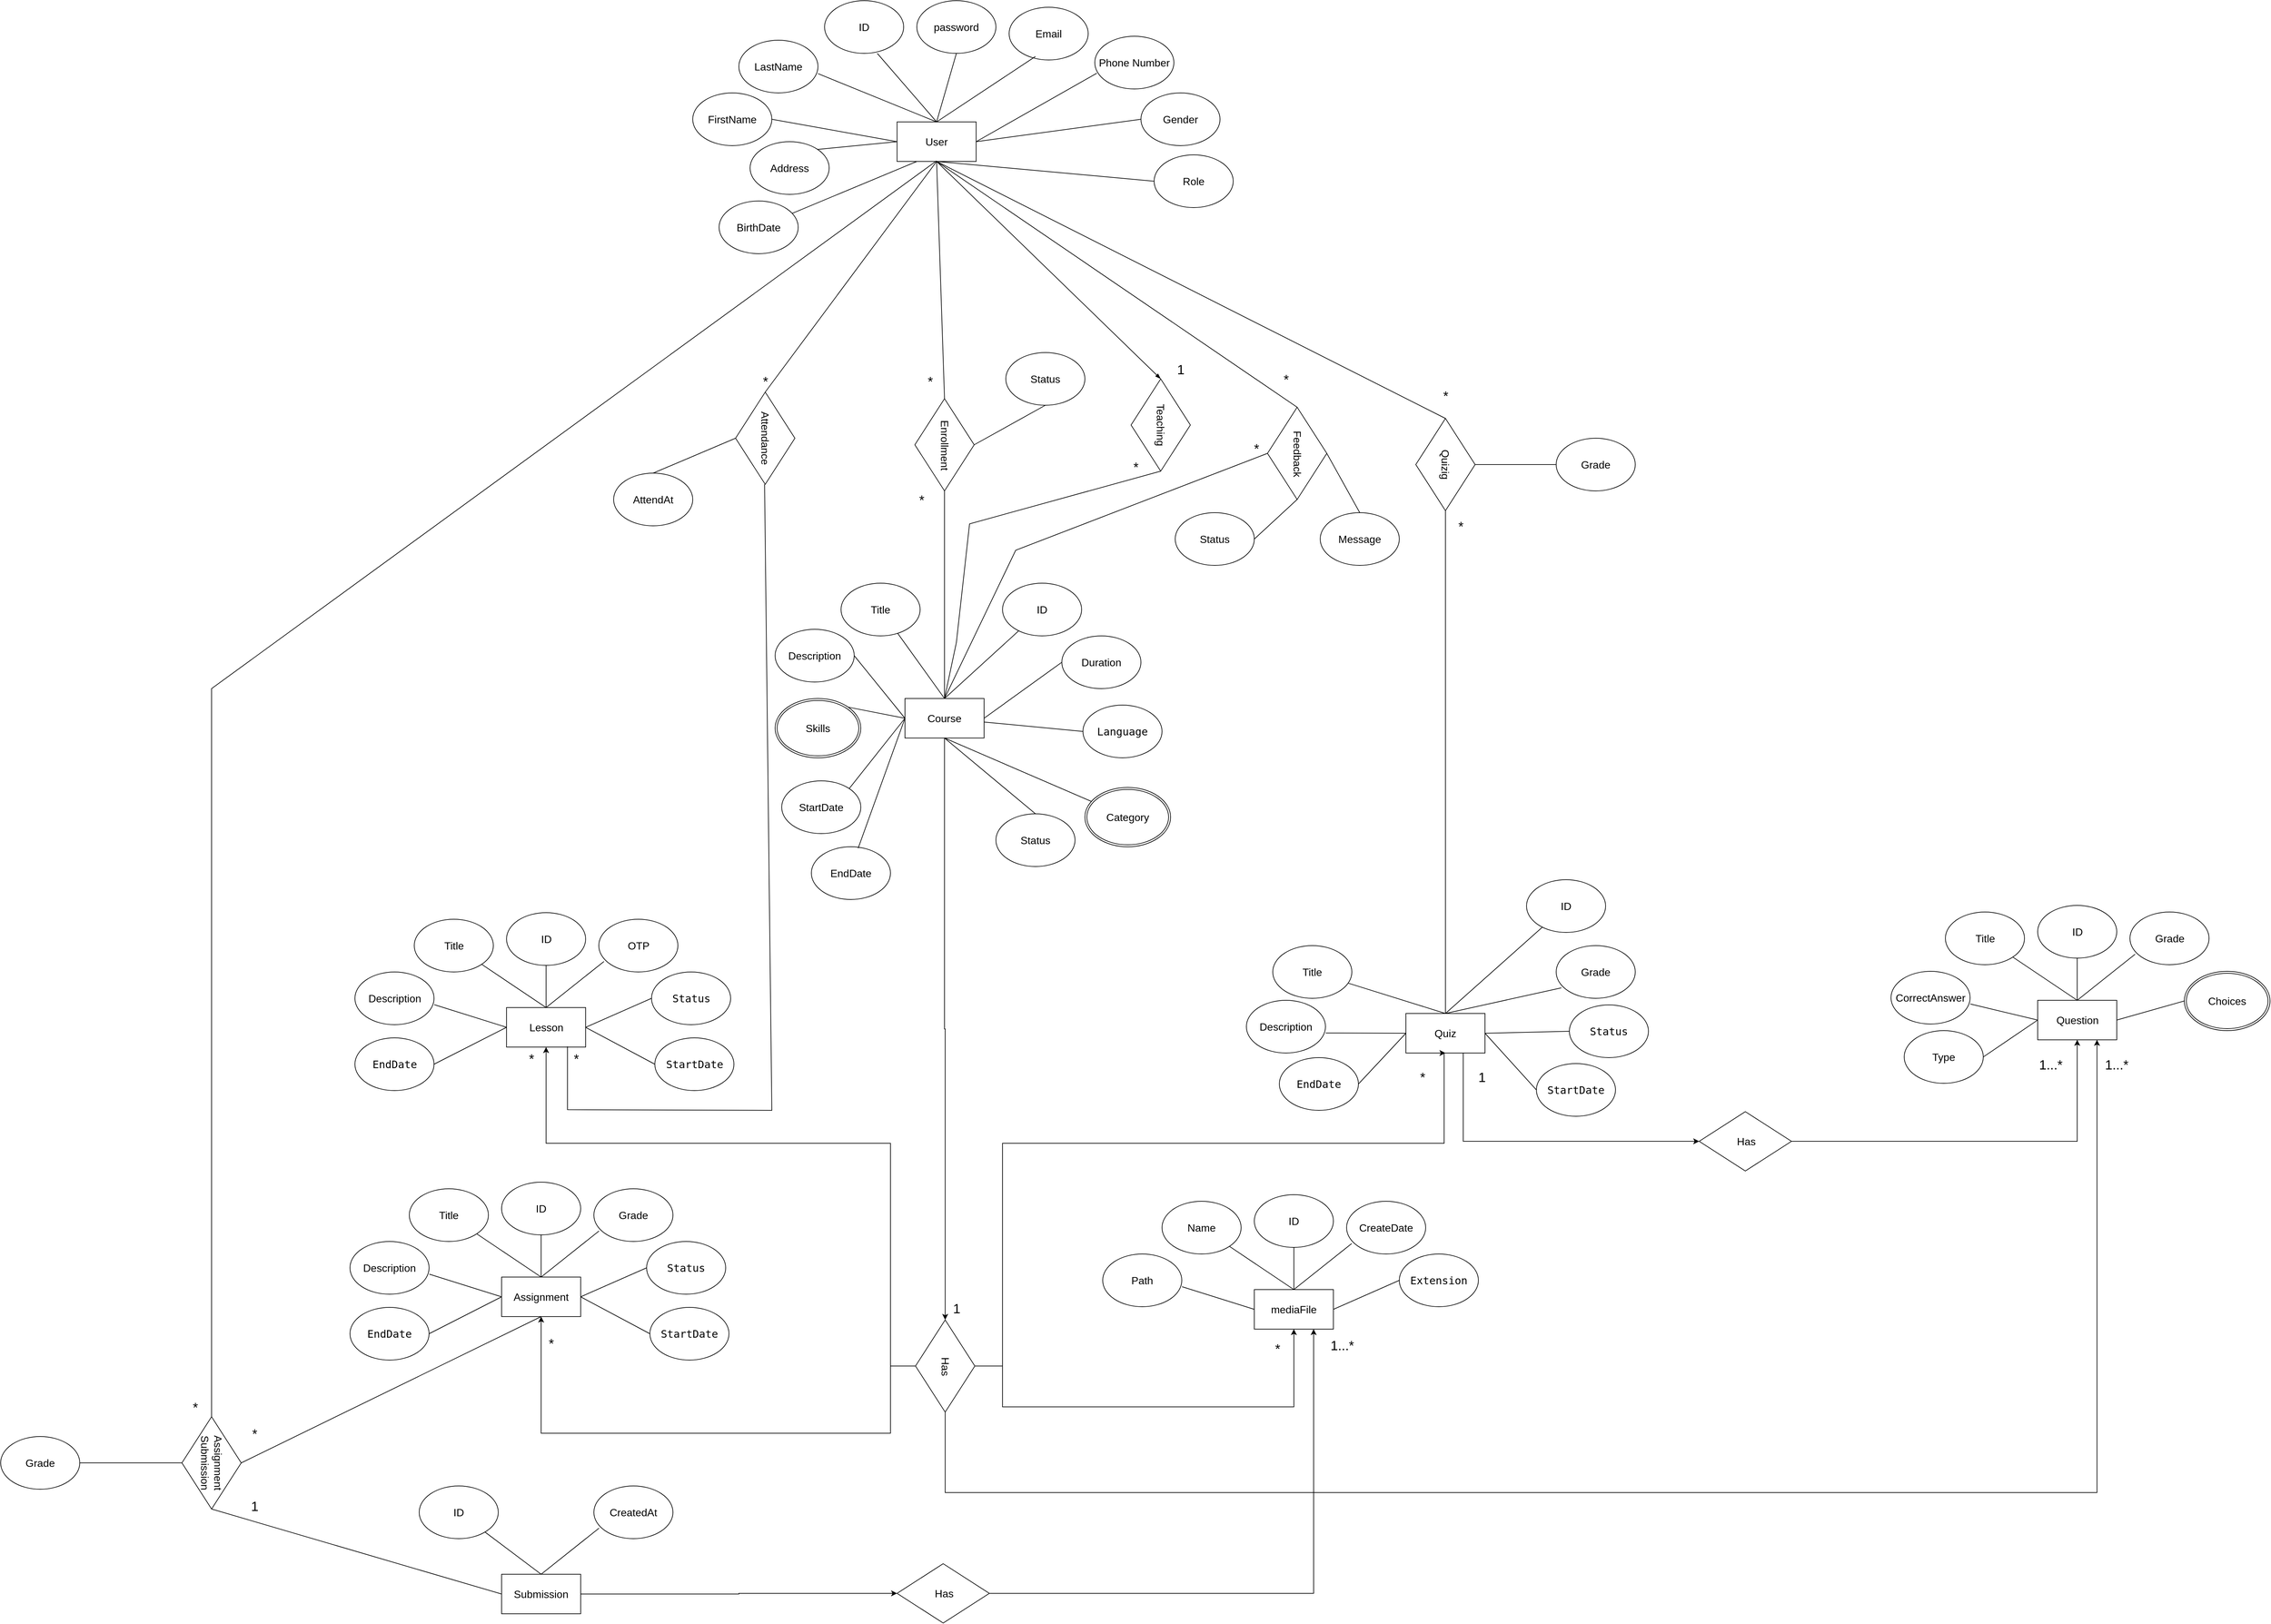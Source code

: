 <mxfile version="27.0.9">
  <diagram id="R2lEEEUBdFMjLlhIrx00" name="Page-1">
    <mxGraphModel dx="3186" dy="1002" grid="1" gridSize="10" guides="1" tooltips="1" connect="1" arrows="1" fold="1" page="1" pageScale="1" pageWidth="850" pageHeight="1100" math="0" shadow="0" extFonts="Permanent Marker^https://fonts.googleapis.com/css?family=Permanent+Marker">
      <root>
        <mxCell id="0" />
        <mxCell id="1" parent="0" />
        <mxCell id="UDIB14FkJ_S7tFAtck5r-1" value="User" style="rounded=0;whiteSpace=wrap;html=1;fontSize=16;" parent="1" vertex="1">
          <mxGeometry x="320" y="290" width="120" height="60" as="geometry" />
        </mxCell>
        <mxCell id="UDIB14FkJ_S7tFAtck5r-2" value="LastName" style="ellipse;whiteSpace=wrap;html=1;fontSize=16;" parent="1" vertex="1">
          <mxGeometry x="80" y="166" width="120" height="80" as="geometry" />
        </mxCell>
        <mxCell id="UDIB14FkJ_S7tFAtck5r-3" value="ID" style="ellipse;whiteSpace=wrap;html=1;fontSize=16;" parent="1" vertex="1">
          <mxGeometry x="210" y="106" width="120" height="80" as="geometry" />
        </mxCell>
        <mxCell id="UDIB14FkJ_S7tFAtck5r-4" value="password" style="ellipse;whiteSpace=wrap;html=1;fontSize=16;" parent="1" vertex="1">
          <mxGeometry x="350" y="106" width="120" height="80" as="geometry" />
        </mxCell>
        <mxCell id="UDIB14FkJ_S7tFAtck5r-5" value="Email" style="ellipse;whiteSpace=wrap;html=1;fontSize=16;" parent="1" vertex="1">
          <mxGeometry x="490" y="116" width="120" height="80" as="geometry" />
        </mxCell>
        <mxCell id="UDIB14FkJ_S7tFAtck5r-6" value="Phone Number" style="ellipse;whiteSpace=wrap;html=1;fontSize=16;" parent="1" vertex="1">
          <mxGeometry x="620" y="160" width="120" height="80" as="geometry" />
        </mxCell>
        <mxCell id="UDIB14FkJ_S7tFAtck5r-7" value="FirstName" style="ellipse;whiteSpace=wrap;html=1;fontSize=16;" parent="1" vertex="1">
          <mxGeometry x="10" y="246" width="120" height="80" as="geometry" />
        </mxCell>
        <mxCell id="UDIB14FkJ_S7tFAtck5r-9" value="Role" style="ellipse;whiteSpace=wrap;html=1;fontSize=16;" parent="1" vertex="1">
          <mxGeometry x="710" y="340" width="120" height="80" as="geometry" />
        </mxCell>
        <mxCell id="UDIB14FkJ_S7tFAtck5r-10" value="Address" style="ellipse;whiteSpace=wrap;html=1;fontSize=16;" parent="1" vertex="1">
          <mxGeometry x="97" y="320" width="120" height="80" as="geometry" />
        </mxCell>
        <mxCell id="UDIB14FkJ_S7tFAtck5r-11" value="Gender" style="ellipse;whiteSpace=wrap;html=1;fontSize=16;" parent="1" vertex="1">
          <mxGeometry x="690" y="246" width="120" height="80" as="geometry" />
        </mxCell>
        <mxCell id="UDIB14FkJ_S7tFAtck5r-12" value="" style="endArrow=none;html=1;rounded=0;entryX=0.5;entryY=1;entryDx=0;entryDy=0;fontSize=16;" parent="1" target="UDIB14FkJ_S7tFAtck5r-4" edge="1">
          <mxGeometry width="50" height="50" relative="1" as="geometry">
            <mxPoint x="380" y="290" as="sourcePoint" />
            <mxPoint x="440" y="240" as="targetPoint" />
          </mxGeometry>
        </mxCell>
        <mxCell id="UDIB14FkJ_S7tFAtck5r-13" value="" style="endArrow=none;html=1;rounded=0;entryX=0.5;entryY=1;entryDx=0;entryDy=0;exitX=0.5;exitY=0;exitDx=0;exitDy=0;fontSize=16;" parent="1" source="UDIB14FkJ_S7tFAtck5r-1" edge="1">
          <mxGeometry width="50" height="50" relative="1" as="geometry">
            <mxPoint x="270" y="290" as="sourcePoint" />
            <mxPoint x="290" y="186" as="targetPoint" />
          </mxGeometry>
        </mxCell>
        <mxCell id="UDIB14FkJ_S7tFAtck5r-14" value="" style="endArrow=none;html=1;rounded=0;entryX=1;entryY=0.634;entryDx=0;entryDy=0;exitX=0.5;exitY=0;exitDx=0;exitDy=0;entryPerimeter=0;fontSize=16;" parent="1" source="UDIB14FkJ_S7tFAtck5r-1" target="UDIB14FkJ_S7tFAtck5r-2" edge="1">
          <mxGeometry width="50" height="50" relative="1" as="geometry">
            <mxPoint x="280" y="320" as="sourcePoint" />
            <mxPoint x="190" y="216" as="targetPoint" />
          </mxGeometry>
        </mxCell>
        <mxCell id="UDIB14FkJ_S7tFAtck5r-15" value="" style="endArrow=none;html=1;rounded=0;entryX=1;entryY=0.5;entryDx=0;entryDy=0;exitX=0;exitY=0.5;exitDx=0;exitDy=0;fontSize=16;" parent="1" source="UDIB14FkJ_S7tFAtck5r-1" target="UDIB14FkJ_S7tFAtck5r-7" edge="1">
          <mxGeometry width="50" height="50" relative="1" as="geometry">
            <mxPoint x="400" y="383.28" as="sourcePoint" />
            <mxPoint x="220" y="310.28" as="targetPoint" />
          </mxGeometry>
        </mxCell>
        <mxCell id="UDIB14FkJ_S7tFAtck5r-16" value="" style="endArrow=none;html=1;rounded=0;entryX=1;entryY=0;entryDx=0;entryDy=0;exitX=0;exitY=0.5;exitDx=0;exitDy=0;fontSize=16;" parent="1" source="UDIB14FkJ_S7tFAtck5r-1" target="UDIB14FkJ_S7tFAtck5r-10" edge="1">
          <mxGeometry width="50" height="50" relative="1" as="geometry">
            <mxPoint x="410" y="380" as="sourcePoint" />
            <mxPoint x="290" y="380" as="targetPoint" />
          </mxGeometry>
        </mxCell>
        <mxCell id="UDIB14FkJ_S7tFAtck5r-21" value="" style="endArrow=none;html=1;rounded=0;entryX=0.5;entryY=1;entryDx=0;entryDy=0;exitX=0;exitY=0.5;exitDx=0;exitDy=0;fontSize=16;" parent="1" source="UDIB14FkJ_S7tFAtck5r-9" target="UDIB14FkJ_S7tFAtck5r-1" edge="1">
          <mxGeometry width="50" height="50" relative="1" as="geometry">
            <mxPoint x="480" y="400" as="sourcePoint" />
            <mxPoint x="485" y="340" as="targetPoint" />
          </mxGeometry>
        </mxCell>
        <mxCell id="UDIB14FkJ_S7tFAtck5r-22" value="" style="endArrow=none;html=1;rounded=0;entryX=0.333;entryY=0.934;entryDx=0;entryDy=0;entryPerimeter=0;exitX=0.5;exitY=0;exitDx=0;exitDy=0;fontSize=16;" parent="1" source="UDIB14FkJ_S7tFAtck5r-1" target="UDIB14FkJ_S7tFAtck5r-5" edge="1">
          <mxGeometry width="50" height="50" relative="1" as="geometry">
            <mxPoint x="450" y="280" as="sourcePoint" />
            <mxPoint x="500" y="230" as="targetPoint" />
          </mxGeometry>
        </mxCell>
        <mxCell id="UDIB14FkJ_S7tFAtck5r-23" value="" style="endArrow=none;html=1;rounded=0;exitX=1;exitY=0.5;exitDx=0;exitDy=0;entryX=0.026;entryY=0.701;entryDx=0;entryDy=0;entryPerimeter=0;fontSize=16;" parent="1" source="UDIB14FkJ_S7tFAtck5r-1" target="UDIB14FkJ_S7tFAtck5r-6" edge="1">
          <mxGeometry width="50" height="50" relative="1" as="geometry">
            <mxPoint x="460" y="330" as="sourcePoint" />
            <mxPoint x="510" y="280" as="targetPoint" />
          </mxGeometry>
        </mxCell>
        <mxCell id="UDIB14FkJ_S7tFAtck5r-24" value="" style="endArrow=none;html=1;rounded=0;exitX=1;exitY=0.5;exitDx=0;exitDy=0;entryX=0;entryY=0.5;entryDx=0;entryDy=0;fontSize=16;" parent="1" source="UDIB14FkJ_S7tFAtck5r-1" target="UDIB14FkJ_S7tFAtck5r-11" edge="1">
          <mxGeometry width="50" height="50" relative="1" as="geometry">
            <mxPoint x="510" y="513.92" as="sourcePoint" />
            <mxPoint x="653" y="459.92" as="targetPoint" />
          </mxGeometry>
        </mxCell>
        <mxCell id="PO8PJyuL3kDX_Ksygov9-29" style="edgeStyle=orthogonalEdgeStyle;rounded=0;orthogonalLoop=1;jettySize=auto;html=1;exitX=0.5;exitY=1;exitDx=0;exitDy=0;entryX=1;entryY=0.5;entryDx=0;entryDy=0;" parent="1" source="UDIB14FkJ_S7tFAtck5r-25" target="PO8PJyuL3kDX_Ksygov9-22" edge="1">
          <mxGeometry relative="1" as="geometry" />
        </mxCell>
        <mxCell id="UDIB14FkJ_S7tFAtck5r-25" value="Course" style="rounded=0;whiteSpace=wrap;html=1;fontSize=16;" parent="1" vertex="1">
          <mxGeometry x="332" y="1165" width="120" height="60" as="geometry" />
        </mxCell>
        <mxCell id="UDIB14FkJ_S7tFAtck5r-26" value="Title" style="ellipse;whiteSpace=wrap;html=1;fontSize=16;" parent="1" vertex="1">
          <mxGeometry x="235" y="990" width="120" height="80" as="geometry" />
        </mxCell>
        <mxCell id="UDIB14FkJ_S7tFAtck5r-27" value="ID" style="ellipse;whiteSpace=wrap;html=1;fontSize=16;" parent="1" vertex="1">
          <mxGeometry x="480" y="990" width="120" height="80" as="geometry" />
        </mxCell>
        <mxCell id="UDIB14FkJ_S7tFAtck5r-31" value="Description" style="ellipse;whiteSpace=wrap;html=1;fontSize=16;" parent="1" vertex="1">
          <mxGeometry x="135" y="1060" width="120" height="80" as="geometry" />
        </mxCell>
        <mxCell id="UDIB14FkJ_S7tFAtck5r-34" value="Duration" style="ellipse;whiteSpace=wrap;html=1;fontSize=16;" parent="1" vertex="1">
          <mxGeometry x="570" y="1070" width="120" height="80" as="geometry" />
        </mxCell>
        <mxCell id="UDIB14FkJ_S7tFAtck5r-37" value="" style="endArrow=none;html=1;rounded=0;exitX=0.5;exitY=0;exitDx=0;exitDy=0;fontSize=16;" parent="1" source="UDIB14FkJ_S7tFAtck5r-25" target="UDIB14FkJ_S7tFAtck5r-27" edge="1">
          <mxGeometry width="50" height="50" relative="1" as="geometry">
            <mxPoint x="282" y="1165" as="sourcePoint" />
            <mxPoint x="312" y="1071" as="targetPoint" />
          </mxGeometry>
        </mxCell>
        <mxCell id="UDIB14FkJ_S7tFAtck5r-38" value="" style="endArrow=none;html=1;rounded=0;exitX=0.5;exitY=0;exitDx=0;exitDy=0;fontSize=16;" parent="1" source="UDIB14FkJ_S7tFAtck5r-25" target="UDIB14FkJ_S7tFAtck5r-26" edge="1">
          <mxGeometry width="50" height="50" relative="1" as="geometry">
            <mxPoint x="292" y="1195" as="sourcePoint" />
            <mxPoint x="202" y="1091" as="targetPoint" />
          </mxGeometry>
        </mxCell>
        <mxCell id="UDIB14FkJ_S7tFAtck5r-39" value="" style="endArrow=none;html=1;rounded=0;entryX=1;entryY=0.5;entryDx=0;entryDy=0;exitX=0;exitY=0.5;exitDx=0;exitDy=0;fontSize=16;" parent="1" source="UDIB14FkJ_S7tFAtck5r-25" target="UDIB14FkJ_S7tFAtck5r-31" edge="1">
          <mxGeometry width="50" height="50" relative="1" as="geometry">
            <mxPoint x="412" y="1258.28" as="sourcePoint" />
            <mxPoint x="232" y="1185.28" as="targetPoint" />
          </mxGeometry>
        </mxCell>
        <mxCell id="UDIB14FkJ_S7tFAtck5r-40" value="" style="endArrow=none;html=1;rounded=0;exitX=1;exitY=0.5;exitDx=0;exitDy=0;entryX=0;entryY=0.5;entryDx=0;entryDy=0;fontSize=16;" parent="1" source="UDIB14FkJ_S7tFAtck5r-25" target="UDIB14FkJ_S7tFAtck5r-34" edge="1">
          <mxGeometry width="50" height="50" relative="1" as="geometry">
            <mxPoint x="422" y="1255" as="sourcePoint" />
            <mxPoint x="302" y="1255" as="targetPoint" />
          </mxGeometry>
        </mxCell>
        <mxCell id="UDIB14FkJ_S7tFAtck5r-47" value="Skills" style="ellipse;shape=doubleEllipse;margin=3;whiteSpace=wrap;html=1;align=center;fontSize=16;" parent="1" vertex="1">
          <mxGeometry x="135" y="1165" width="130" height="90" as="geometry" />
        </mxCell>
        <mxCell id="UDIB14FkJ_S7tFAtck5r-48" value="&lt;code data-start=&quot;747&quot; data-end=&quot;757&quot;&gt;Language&lt;/code&gt;" style="ellipse;whiteSpace=wrap;html=1;fontSize=16;" parent="1" vertex="1">
          <mxGeometry x="602" y="1175" width="120" height="80" as="geometry" />
        </mxCell>
        <mxCell id="UDIB14FkJ_S7tFAtck5r-49" value="Category" style="ellipse;shape=doubleEllipse;margin=3;whiteSpace=wrap;html=1;align=center;fontSize=16;" parent="1" vertex="1">
          <mxGeometry x="605" y="1300" width="130" height="90" as="geometry" />
        </mxCell>
        <mxCell id="UDIB14FkJ_S7tFAtck5r-51" value="" style="endArrow=none;html=1;rounded=0;exitX=1;exitY=0;exitDx=0;exitDy=0;entryX=0;entryY=0.5;entryDx=0;entryDy=0;fontSize=16;" parent="1" source="UDIB14FkJ_S7tFAtck5r-47" target="UDIB14FkJ_S7tFAtck5r-25" edge="1">
          <mxGeometry width="50" height="50" relative="1" as="geometry">
            <mxPoint x="278.45" y="1388.21" as="sourcePoint" />
            <mxPoint x="242.45" y="1331.21" as="targetPoint" />
          </mxGeometry>
        </mxCell>
        <mxCell id="UDIB14FkJ_S7tFAtck5r-52" value="" style="endArrow=none;html=1;rounded=0;entryX=0.5;entryY=1;entryDx=0;entryDy=0;fontSize=16;" parent="1" source="UDIB14FkJ_S7tFAtck5r-49" target="UDIB14FkJ_S7tFAtck5r-25" edge="1">
          <mxGeometry width="50" height="50" relative="1" as="geometry">
            <mxPoint x="202" y="1387" as="sourcePoint" />
            <mxPoint x="302" y="1371" as="targetPoint" />
          </mxGeometry>
        </mxCell>
        <mxCell id="UDIB14FkJ_S7tFAtck5r-55" value="" style="endArrow=none;html=1;rounded=0;entryX=0;entryY=0.5;entryDx=0;entryDy=0;fontSize=16;" parent="1" source="UDIB14FkJ_S7tFAtck5r-25" target="UDIB14FkJ_S7tFAtck5r-48" edge="1">
          <mxGeometry width="50" height="50" relative="1" as="geometry">
            <mxPoint x="500" y="1210" as="sourcePoint" />
            <mxPoint x="582" y="1401" as="targetPoint" />
          </mxGeometry>
        </mxCell>
        <mxCell id="UDIB14FkJ_S7tFAtck5r-56" value="mediaFile" style="rounded=0;whiteSpace=wrap;html=1;fontSize=16;" parent="1" vertex="1">
          <mxGeometry x="862" y="2062" width="120" height="60" as="geometry" />
        </mxCell>
        <mxCell id="UDIB14FkJ_S7tFAtck5r-57" value="Name" style="ellipse;whiteSpace=wrap;html=1;fontSize=16;" parent="1" vertex="1">
          <mxGeometry x="722" y="1928" width="120" height="80" as="geometry" />
        </mxCell>
        <mxCell id="UDIB14FkJ_S7tFAtck5r-58" value="ID" style="ellipse;whiteSpace=wrap;html=1;fontSize=16;" parent="1" vertex="1">
          <mxGeometry x="862" y="1918" width="120" height="80" as="geometry" />
        </mxCell>
        <mxCell id="UDIB14FkJ_S7tFAtck5r-59" value="Path" style="ellipse;whiteSpace=wrap;html=1;fontSize=16;" parent="1" vertex="1">
          <mxGeometry x="632" y="2008" width="120" height="80" as="geometry" />
        </mxCell>
        <mxCell id="UDIB14FkJ_S7tFAtck5r-60" value="CreateDate" style="ellipse;whiteSpace=wrap;html=1;fontSize=16;" parent="1" vertex="1">
          <mxGeometry x="1002" y="1928" width="120" height="80" as="geometry" />
        </mxCell>
        <mxCell id="UDIB14FkJ_S7tFAtck5r-61" value="" style="endArrow=none;html=1;rounded=0;exitX=0.5;exitY=0;exitDx=0;exitDy=0;fontSize=16;" parent="1" source="UDIB14FkJ_S7tFAtck5r-56" target="UDIB14FkJ_S7tFAtck5r-58" edge="1">
          <mxGeometry width="50" height="50" relative="1" as="geometry">
            <mxPoint x="812" y="2062" as="sourcePoint" />
            <mxPoint x="842" y="1968" as="targetPoint" />
          </mxGeometry>
        </mxCell>
        <mxCell id="UDIB14FkJ_S7tFAtck5r-62" value="" style="endArrow=none;html=1;rounded=0;exitX=0.5;exitY=0;exitDx=0;exitDy=0;fontSize=16;" parent="1" source="UDIB14FkJ_S7tFAtck5r-56" target="UDIB14FkJ_S7tFAtck5r-57" edge="1">
          <mxGeometry width="50" height="50" relative="1" as="geometry">
            <mxPoint x="822" y="2092" as="sourcePoint" />
            <mxPoint x="732" y="1988" as="targetPoint" />
          </mxGeometry>
        </mxCell>
        <mxCell id="UDIB14FkJ_S7tFAtck5r-63" value="" style="endArrow=none;html=1;rounded=0;entryX=1.003;entryY=0.62;entryDx=0;entryDy=0;exitX=0;exitY=0.5;exitDx=0;exitDy=0;entryPerimeter=0;fontSize=16;" parent="1" source="UDIB14FkJ_S7tFAtck5r-56" target="UDIB14FkJ_S7tFAtck5r-59" edge="1">
          <mxGeometry width="50" height="50" relative="1" as="geometry">
            <mxPoint x="942" y="2155.28" as="sourcePoint" />
            <mxPoint x="762" y="2082.28" as="targetPoint" />
          </mxGeometry>
        </mxCell>
        <mxCell id="UDIB14FkJ_S7tFAtck5r-64" value="" style="endArrow=none;html=1;rounded=0;exitX=0.5;exitY=0;exitDx=0;exitDy=0;entryX=0.065;entryY=0.801;entryDx=0;entryDy=0;entryPerimeter=0;fontSize=16;" parent="1" source="UDIB14FkJ_S7tFAtck5r-56" target="UDIB14FkJ_S7tFAtck5r-60" edge="1">
          <mxGeometry width="50" height="50" relative="1" as="geometry">
            <mxPoint x="952" y="2152" as="sourcePoint" />
            <mxPoint x="832" y="2152" as="targetPoint" />
          </mxGeometry>
        </mxCell>
        <mxCell id="UDIB14FkJ_S7tFAtck5r-66" value="&lt;code data-start=&quot;747&quot; data-end=&quot;757&quot;&gt;Extension&lt;/code&gt;" style="ellipse;whiteSpace=wrap;html=1;fontSize=16;" parent="1" vertex="1">
          <mxGeometry x="1082" y="2008" width="120" height="80" as="geometry" />
        </mxCell>
        <mxCell id="UDIB14FkJ_S7tFAtck5r-70" value="" style="endArrow=none;html=1;rounded=0;exitX=1;exitY=0.5;exitDx=0;exitDy=0;entryX=0;entryY=0.5;entryDx=0;entryDy=0;fontSize=16;" parent="1" source="UDIB14FkJ_S7tFAtck5r-56" target="UDIB14FkJ_S7tFAtck5r-66" edge="1">
          <mxGeometry width="50" height="50" relative="1" as="geometry">
            <mxPoint x="992" y="2322" as="sourcePoint" />
            <mxPoint x="1112" y="2298" as="targetPoint" />
          </mxGeometry>
        </mxCell>
        <mxCell id="UDIB14FkJ_S7tFAtck5r-72" value="Lesson" style="rounded=0;whiteSpace=wrap;html=1;fontSize=16;" parent="1" vertex="1">
          <mxGeometry x="-272.5" y="1634" width="120" height="60" as="geometry" />
        </mxCell>
        <mxCell id="UDIB14FkJ_S7tFAtck5r-73" value="Title" style="ellipse;whiteSpace=wrap;html=1;fontSize=16;" parent="1" vertex="1">
          <mxGeometry x="-412.5" y="1500" width="120" height="80" as="geometry" />
        </mxCell>
        <mxCell id="UDIB14FkJ_S7tFAtck5r-74" value="ID" style="ellipse;whiteSpace=wrap;html=1;fontSize=16;" parent="1" vertex="1">
          <mxGeometry x="-272.5" y="1490" width="120" height="80" as="geometry" />
        </mxCell>
        <mxCell id="UDIB14FkJ_S7tFAtck5r-75" value="Description" style="ellipse;whiteSpace=wrap;html=1;fontSize=16;" parent="1" vertex="1">
          <mxGeometry x="-502.5" y="1580" width="120" height="80" as="geometry" />
        </mxCell>
        <mxCell id="UDIB14FkJ_S7tFAtck5r-76" value="OTP" style="ellipse;whiteSpace=wrap;html=1;fontSize=16;" parent="1" vertex="1">
          <mxGeometry x="-132.5" y="1500" width="120" height="80" as="geometry" />
        </mxCell>
        <mxCell id="UDIB14FkJ_S7tFAtck5r-77" value="" style="endArrow=none;html=1;rounded=0;exitX=0.5;exitY=0;exitDx=0;exitDy=0;fontSize=16;" parent="1" source="UDIB14FkJ_S7tFAtck5r-72" target="UDIB14FkJ_S7tFAtck5r-74" edge="1">
          <mxGeometry width="50" height="50" relative="1" as="geometry">
            <mxPoint x="-322.5" y="1634" as="sourcePoint" />
            <mxPoint x="-292.5" y="1540" as="targetPoint" />
          </mxGeometry>
        </mxCell>
        <mxCell id="UDIB14FkJ_S7tFAtck5r-78" value="" style="endArrow=none;html=1;rounded=0;exitX=0.5;exitY=0;exitDx=0;exitDy=0;fontSize=16;" parent="1" source="UDIB14FkJ_S7tFAtck5r-72" target="UDIB14FkJ_S7tFAtck5r-73" edge="1">
          <mxGeometry width="50" height="50" relative="1" as="geometry">
            <mxPoint x="-312.5" y="1664" as="sourcePoint" />
            <mxPoint x="-402.5" y="1560" as="targetPoint" />
          </mxGeometry>
        </mxCell>
        <mxCell id="UDIB14FkJ_S7tFAtck5r-79" value="" style="endArrow=none;html=1;rounded=0;entryX=1.003;entryY=0.62;entryDx=0;entryDy=0;exitX=0;exitY=0.5;exitDx=0;exitDy=0;entryPerimeter=0;fontSize=16;" parent="1" source="UDIB14FkJ_S7tFAtck5r-72" target="UDIB14FkJ_S7tFAtck5r-75" edge="1">
          <mxGeometry width="50" height="50" relative="1" as="geometry">
            <mxPoint x="-192.5" y="1727.28" as="sourcePoint" />
            <mxPoint x="-372.5" y="1654.28" as="targetPoint" />
          </mxGeometry>
        </mxCell>
        <mxCell id="UDIB14FkJ_S7tFAtck5r-80" value="" style="endArrow=none;html=1;rounded=0;exitX=0.5;exitY=0;exitDx=0;exitDy=0;entryX=0.065;entryY=0.801;entryDx=0;entryDy=0;entryPerimeter=0;fontSize=16;" parent="1" source="UDIB14FkJ_S7tFAtck5r-72" target="UDIB14FkJ_S7tFAtck5r-76" edge="1">
          <mxGeometry width="50" height="50" relative="1" as="geometry">
            <mxPoint x="-182.5" y="1724" as="sourcePoint" />
            <mxPoint x="-302.5" y="1724" as="targetPoint" />
          </mxGeometry>
        </mxCell>
        <mxCell id="UDIB14FkJ_S7tFAtck5r-81" value="&lt;code data-start=&quot;747&quot; data-end=&quot;757&quot;&gt;Status&lt;/code&gt;" style="ellipse;whiteSpace=wrap;html=1;fontSize=16;" parent="1" vertex="1">
          <mxGeometry x="-52.5" y="1580" width="120" height="80" as="geometry" />
        </mxCell>
        <mxCell id="UDIB14FkJ_S7tFAtck5r-82" value="" style="endArrow=none;html=1;rounded=0;exitX=1;exitY=0.5;exitDx=0;exitDy=0;entryX=0;entryY=0.5;entryDx=0;entryDy=0;fontSize=16;" parent="1" source="UDIB14FkJ_S7tFAtck5r-72" target="UDIB14FkJ_S7tFAtck5r-81" edge="1">
          <mxGeometry width="50" height="50" relative="1" as="geometry">
            <mxPoint x="-142.5" y="1894" as="sourcePoint" />
            <mxPoint x="-22.5" y="1870" as="targetPoint" />
          </mxGeometry>
        </mxCell>
        <mxCell id="UDIB14FkJ_S7tFAtck5r-83" value="&lt;code data-start=&quot;747&quot; data-end=&quot;757&quot;&gt;StartDate&lt;/code&gt;" style="ellipse;whiteSpace=wrap;html=1;fontSize=16;" parent="1" vertex="1">
          <mxGeometry x="-47.5" y="1680" width="120" height="80" as="geometry" />
        </mxCell>
        <mxCell id="UDIB14FkJ_S7tFAtck5r-84" value="&lt;code data-start=&quot;747&quot; data-end=&quot;757&quot;&gt;EndDate&lt;/code&gt;" style="ellipse;whiteSpace=wrap;html=1;fontSize=16;" parent="1" vertex="1">
          <mxGeometry x="-502.5" y="1680" width="120" height="80" as="geometry" />
        </mxCell>
        <mxCell id="UDIB14FkJ_S7tFAtck5r-85" value="" style="endArrow=none;html=1;rounded=0;entryX=1;entryY=0.5;entryDx=0;entryDy=0;exitX=0;exitY=0.5;exitDx=0;exitDy=0;fontSize=16;" parent="1" source="UDIB14FkJ_S7tFAtck5r-72" target="UDIB14FkJ_S7tFAtck5r-84" edge="1">
          <mxGeometry width="50" height="50" relative="1" as="geometry">
            <mxPoint x="-262.68" y="1794.4" as="sourcePoint" />
            <mxPoint x="-372.68" y="1760.4" as="targetPoint" />
          </mxGeometry>
        </mxCell>
        <mxCell id="UDIB14FkJ_S7tFAtck5r-86" value="" style="endArrow=none;html=1;rounded=0;entryX=0;entryY=0.5;entryDx=0;entryDy=0;exitX=1;exitY=0.5;exitDx=0;exitDy=0;fontSize=16;" parent="1" source="UDIB14FkJ_S7tFAtck5r-72" target="UDIB14FkJ_S7tFAtck5r-83" edge="1">
          <mxGeometry width="50" height="50" relative="1" as="geometry">
            <mxPoint x="-77.5" y="1710" as="sourcePoint" />
            <mxPoint x="-187.5" y="1766" as="targetPoint" />
          </mxGeometry>
        </mxCell>
        <mxCell id="PO8PJyuL3kDX_Ksygov9-46" style="edgeStyle=orthogonalEdgeStyle;rounded=0;orthogonalLoop=1;jettySize=auto;html=1;exitX=0.5;exitY=1;exitDx=0;exitDy=0;entryX=0;entryY=0.5;entryDx=0;entryDy=0;" parent="1" target="PO8PJyuL3kDX_Ksygov9-44" edge="1">
          <mxGeometry relative="1" as="geometry">
            <mxPoint x="1149" y="1703.0" as="sourcePoint" />
            <mxPoint x="1579" y="1989" as="targetPoint" />
            <Array as="points">
              <mxPoint x="1179" y="1703" />
              <mxPoint x="1179" y="1837" />
            </Array>
          </mxGeometry>
        </mxCell>
        <mxCell id="UDIB14FkJ_S7tFAtck5r-87" value="Quiz" style="rounded=0;whiteSpace=wrap;html=1;fontSize=16;" parent="1" vertex="1">
          <mxGeometry x="1092" y="1643" width="120" height="60" as="geometry" />
        </mxCell>
        <mxCell id="UDIB14FkJ_S7tFAtck5r-88" value="Title" style="ellipse;whiteSpace=wrap;html=1;fontSize=16;" parent="1" vertex="1">
          <mxGeometry x="890" y="1540" width="120" height="80" as="geometry" />
        </mxCell>
        <mxCell id="UDIB14FkJ_S7tFAtck5r-89" value="ID" style="ellipse;whiteSpace=wrap;html=1;fontSize=16;" parent="1" vertex="1">
          <mxGeometry x="1275" y="1440" width="120" height="80" as="geometry" />
        </mxCell>
        <mxCell id="UDIB14FkJ_S7tFAtck5r-90" value="Description" style="ellipse;whiteSpace=wrap;html=1;fontSize=16;" parent="1" vertex="1">
          <mxGeometry x="850" y="1623" width="120" height="80" as="geometry" />
        </mxCell>
        <mxCell id="UDIB14FkJ_S7tFAtck5r-91" value="Grade" style="ellipse;whiteSpace=wrap;html=1;fontSize=16;" parent="1" vertex="1">
          <mxGeometry x="1320" y="1540" width="120" height="80" as="geometry" />
        </mxCell>
        <mxCell id="UDIB14FkJ_S7tFAtck5r-92" value="" style="endArrow=none;html=1;rounded=0;exitX=0.5;exitY=0;exitDx=0;exitDy=0;fontSize=16;" parent="1" source="UDIB14FkJ_S7tFAtck5r-87" target="UDIB14FkJ_S7tFAtck5r-89" edge="1">
          <mxGeometry width="50" height="50" relative="1" as="geometry">
            <mxPoint x="1042" y="1643" as="sourcePoint" />
            <mxPoint x="1072" y="1549" as="targetPoint" />
          </mxGeometry>
        </mxCell>
        <mxCell id="UDIB14FkJ_S7tFAtck5r-93" value="" style="endArrow=none;html=1;rounded=0;exitX=0.5;exitY=0;exitDx=0;exitDy=0;fontSize=16;" parent="1" source="UDIB14FkJ_S7tFAtck5r-87" target="UDIB14FkJ_S7tFAtck5r-88" edge="1">
          <mxGeometry width="50" height="50" relative="1" as="geometry">
            <mxPoint x="1052" y="1673" as="sourcePoint" />
            <mxPoint x="962" y="1569" as="targetPoint" />
          </mxGeometry>
        </mxCell>
        <mxCell id="UDIB14FkJ_S7tFAtck5r-94" value="" style="endArrow=none;html=1;rounded=0;entryX=1.003;entryY=0.62;entryDx=0;entryDy=0;exitX=0;exitY=0.5;exitDx=0;exitDy=0;entryPerimeter=0;fontSize=16;" parent="1" source="UDIB14FkJ_S7tFAtck5r-87" target="UDIB14FkJ_S7tFAtck5r-90" edge="1">
          <mxGeometry width="50" height="50" relative="1" as="geometry">
            <mxPoint x="1172" y="1736.28" as="sourcePoint" />
            <mxPoint x="992" y="1663.28" as="targetPoint" />
          </mxGeometry>
        </mxCell>
        <mxCell id="UDIB14FkJ_S7tFAtck5r-95" value="" style="endArrow=none;html=1;rounded=0;exitX=0.5;exitY=0;exitDx=0;exitDy=0;entryX=0.065;entryY=0.801;entryDx=0;entryDy=0;entryPerimeter=0;fontSize=16;" parent="1" source="UDIB14FkJ_S7tFAtck5r-87" target="UDIB14FkJ_S7tFAtck5r-91" edge="1">
          <mxGeometry width="50" height="50" relative="1" as="geometry">
            <mxPoint x="1182" y="1733" as="sourcePoint" />
            <mxPoint x="1062" y="1733" as="targetPoint" />
          </mxGeometry>
        </mxCell>
        <mxCell id="UDIB14FkJ_S7tFAtck5r-96" value="&lt;code data-start=&quot;747&quot; data-end=&quot;757&quot;&gt;Status&lt;/code&gt;" style="ellipse;whiteSpace=wrap;html=1;fontSize=16;" parent="1" vertex="1">
          <mxGeometry x="1340" y="1630" width="120" height="80" as="geometry" />
        </mxCell>
        <mxCell id="UDIB14FkJ_S7tFAtck5r-97" value="" style="endArrow=none;html=1;rounded=0;exitX=1;exitY=0.5;exitDx=0;exitDy=0;entryX=0;entryY=0.5;entryDx=0;entryDy=0;fontSize=16;" parent="1" source="UDIB14FkJ_S7tFAtck5r-87" target="UDIB14FkJ_S7tFAtck5r-96" edge="1">
          <mxGeometry width="50" height="50" relative="1" as="geometry">
            <mxPoint x="1222" y="1903" as="sourcePoint" />
            <mxPoint x="1342" y="1879" as="targetPoint" />
          </mxGeometry>
        </mxCell>
        <mxCell id="UDIB14FkJ_S7tFAtck5r-98" value="&lt;code data-start=&quot;747&quot; data-end=&quot;757&quot;&gt;StartDate&lt;/code&gt;" style="ellipse;whiteSpace=wrap;html=1;fontSize=16;" parent="1" vertex="1">
          <mxGeometry x="1290" y="1719" width="120" height="80" as="geometry" />
        </mxCell>
        <mxCell id="UDIB14FkJ_S7tFAtck5r-99" value="&lt;code data-start=&quot;747&quot; data-end=&quot;757&quot;&gt;EndDate&lt;/code&gt;" style="ellipse;whiteSpace=wrap;html=1;fontSize=16;" parent="1" vertex="1">
          <mxGeometry x="900" y="1710" width="120" height="80" as="geometry" />
        </mxCell>
        <mxCell id="UDIB14FkJ_S7tFAtck5r-100" value="" style="endArrow=none;html=1;rounded=0;entryX=1;entryY=0.5;entryDx=0;entryDy=0;exitX=0;exitY=0.5;exitDx=0;exitDy=0;fontSize=16;" parent="1" source="UDIB14FkJ_S7tFAtck5r-87" target="UDIB14FkJ_S7tFAtck5r-99" edge="1">
          <mxGeometry width="50" height="50" relative="1" as="geometry">
            <mxPoint x="1101.82" y="1803.4" as="sourcePoint" />
            <mxPoint x="991.82" y="1769.4" as="targetPoint" />
          </mxGeometry>
        </mxCell>
        <mxCell id="UDIB14FkJ_S7tFAtck5r-101" value="" style="endArrow=none;html=1;rounded=0;entryX=0;entryY=0.5;entryDx=0;entryDy=0;exitX=1;exitY=0.5;exitDx=0;exitDy=0;fontSize=16;" parent="1" source="UDIB14FkJ_S7tFAtck5r-87" target="UDIB14FkJ_S7tFAtck5r-98" edge="1">
          <mxGeometry width="50" height="50" relative="1" as="geometry">
            <mxPoint x="1287" y="1719" as="sourcePoint" />
            <mxPoint x="1177" y="1775" as="targetPoint" />
          </mxGeometry>
        </mxCell>
        <mxCell id="UDIB14FkJ_S7tFAtck5r-102" value="Question" style="rounded=0;whiteSpace=wrap;html=1;fontSize=16;" parent="1" vertex="1">
          <mxGeometry x="2050.5" y="1623" width="120" height="60" as="geometry" />
        </mxCell>
        <mxCell id="UDIB14FkJ_S7tFAtck5r-103" value="Title" style="ellipse;whiteSpace=wrap;html=1;fontSize=16;" parent="1" vertex="1">
          <mxGeometry x="1910.5" y="1489" width="120" height="80" as="geometry" />
        </mxCell>
        <mxCell id="UDIB14FkJ_S7tFAtck5r-104" value="ID" style="ellipse;whiteSpace=wrap;html=1;fontSize=16;" parent="1" vertex="1">
          <mxGeometry x="2050.5" y="1479" width="120" height="80" as="geometry" />
        </mxCell>
        <mxCell id="UDIB14FkJ_S7tFAtck5r-105" value="CorrectAnswer" style="ellipse;whiteSpace=wrap;html=1;fontSize=16;" parent="1" vertex="1">
          <mxGeometry x="1828" y="1579" width="120" height="80" as="geometry" />
        </mxCell>
        <mxCell id="UDIB14FkJ_S7tFAtck5r-106" value="Grade" style="ellipse;whiteSpace=wrap;html=1;fontSize=16;" parent="1" vertex="1">
          <mxGeometry x="2190.5" y="1489" width="120" height="80" as="geometry" />
        </mxCell>
        <mxCell id="UDIB14FkJ_S7tFAtck5r-107" value="" style="endArrow=none;html=1;rounded=0;exitX=0.5;exitY=0;exitDx=0;exitDy=0;fontSize=16;" parent="1" source="UDIB14FkJ_S7tFAtck5r-102" target="UDIB14FkJ_S7tFAtck5r-104" edge="1">
          <mxGeometry width="50" height="50" relative="1" as="geometry">
            <mxPoint x="2000.5" y="1623" as="sourcePoint" />
            <mxPoint x="2030.5" y="1529" as="targetPoint" />
          </mxGeometry>
        </mxCell>
        <mxCell id="UDIB14FkJ_S7tFAtck5r-108" value="" style="endArrow=none;html=1;rounded=0;exitX=0.5;exitY=0;exitDx=0;exitDy=0;fontSize=16;" parent="1" source="UDIB14FkJ_S7tFAtck5r-102" target="UDIB14FkJ_S7tFAtck5r-103" edge="1">
          <mxGeometry width="50" height="50" relative="1" as="geometry">
            <mxPoint x="2010.5" y="1653" as="sourcePoint" />
            <mxPoint x="1920.5" y="1549" as="targetPoint" />
          </mxGeometry>
        </mxCell>
        <mxCell id="UDIB14FkJ_S7tFAtck5r-109" value="" style="endArrow=none;html=1;rounded=0;entryX=1.003;entryY=0.62;entryDx=0;entryDy=0;exitX=0;exitY=0.5;exitDx=0;exitDy=0;entryPerimeter=0;fontSize=16;" parent="1" source="UDIB14FkJ_S7tFAtck5r-102" target="UDIB14FkJ_S7tFAtck5r-105" edge="1">
          <mxGeometry width="50" height="50" relative="1" as="geometry">
            <mxPoint x="2130.5" y="1716.28" as="sourcePoint" />
            <mxPoint x="1950.5" y="1643.28" as="targetPoint" />
          </mxGeometry>
        </mxCell>
        <mxCell id="UDIB14FkJ_S7tFAtck5r-110" value="" style="endArrow=none;html=1;rounded=0;exitX=0.5;exitY=0;exitDx=0;exitDy=0;entryX=0.065;entryY=0.801;entryDx=0;entryDy=0;entryPerimeter=0;fontSize=16;" parent="1" source="UDIB14FkJ_S7tFAtck5r-102" target="UDIB14FkJ_S7tFAtck5r-106" edge="1">
          <mxGeometry width="50" height="50" relative="1" as="geometry">
            <mxPoint x="2140.5" y="1713" as="sourcePoint" />
            <mxPoint x="2020.5" y="1713" as="targetPoint" />
          </mxGeometry>
        </mxCell>
        <mxCell id="UDIB14FkJ_S7tFAtck5r-112" value="" style="endArrow=none;html=1;rounded=0;exitX=1;exitY=0.5;exitDx=0;exitDy=0;entryX=0;entryY=0.5;entryDx=0;entryDy=0;fontSize=16;" parent="1" source="UDIB14FkJ_S7tFAtck5r-102" target="UDIB14FkJ_S7tFAtck5r-117" edge="1">
          <mxGeometry width="50" height="50" relative="1" as="geometry">
            <mxPoint x="2180.5" y="1883" as="sourcePoint" />
            <mxPoint x="2270.5" y="1609" as="targetPoint" />
          </mxGeometry>
        </mxCell>
        <mxCell id="UDIB14FkJ_S7tFAtck5r-117" value="Choices" style="ellipse;shape=doubleEllipse;margin=3;whiteSpace=wrap;html=1;align=center;fontSize=16;" parent="1" vertex="1">
          <mxGeometry x="2273" y="1579" width="130" height="90" as="geometry" />
        </mxCell>
        <mxCell id="UDIB14FkJ_S7tFAtck5r-122" value="Type" style="ellipse;whiteSpace=wrap;html=1;fontSize=16;" parent="1" vertex="1">
          <mxGeometry x="1848" y="1669" width="120" height="80" as="geometry" />
        </mxCell>
        <mxCell id="UDIB14FkJ_S7tFAtck5r-123" value="" style="endArrow=none;html=1;rounded=0;entryX=0;entryY=0.5;entryDx=0;entryDy=0;exitX=1;exitY=0.5;exitDx=0;exitDy=0;fontSize=16;" parent="1" source="UDIB14FkJ_S7tFAtck5r-122" target="UDIB14FkJ_S7tFAtck5r-102" edge="1">
          <mxGeometry width="50" height="50" relative="1" as="geometry">
            <mxPoint x="2028.14" y="1763.4" as="sourcePoint" />
            <mxPoint x="1918.14" y="1729.4" as="targetPoint" />
          </mxGeometry>
        </mxCell>
        <mxCell id="UDIB14FkJ_S7tFAtck5r-124" value="Assignment" style="rounded=0;whiteSpace=wrap;html=1;fontSize=16;" parent="1" vertex="1">
          <mxGeometry x="-280" y="2043" width="120" height="60" as="geometry" />
        </mxCell>
        <mxCell id="UDIB14FkJ_S7tFAtck5r-125" value="Title" style="ellipse;whiteSpace=wrap;html=1;fontSize=16;" parent="1" vertex="1">
          <mxGeometry x="-420" y="1909" width="120" height="80" as="geometry" />
        </mxCell>
        <mxCell id="UDIB14FkJ_S7tFAtck5r-126" value="ID" style="ellipse;whiteSpace=wrap;html=1;fontSize=16;" parent="1" vertex="1">
          <mxGeometry x="-280" y="1899" width="120" height="80" as="geometry" />
        </mxCell>
        <mxCell id="UDIB14FkJ_S7tFAtck5r-127" value="Description" style="ellipse;whiteSpace=wrap;html=1;fontSize=16;" parent="1" vertex="1">
          <mxGeometry x="-510" y="1989" width="120" height="80" as="geometry" />
        </mxCell>
        <mxCell id="UDIB14FkJ_S7tFAtck5r-128" value="Grade" style="ellipse;whiteSpace=wrap;html=1;fontSize=16;" parent="1" vertex="1">
          <mxGeometry x="-140" y="1909" width="120" height="80" as="geometry" />
        </mxCell>
        <mxCell id="UDIB14FkJ_S7tFAtck5r-129" value="" style="endArrow=none;html=1;rounded=0;exitX=0.5;exitY=0;exitDx=0;exitDy=0;fontSize=16;" parent="1" source="UDIB14FkJ_S7tFAtck5r-124" target="UDIB14FkJ_S7tFAtck5r-126" edge="1">
          <mxGeometry width="50" height="50" relative="1" as="geometry">
            <mxPoint x="-330" y="2043" as="sourcePoint" />
            <mxPoint x="-300" y="1949" as="targetPoint" />
          </mxGeometry>
        </mxCell>
        <mxCell id="UDIB14FkJ_S7tFAtck5r-130" value="" style="endArrow=none;html=1;rounded=0;exitX=0.5;exitY=0;exitDx=0;exitDy=0;fontSize=16;" parent="1" source="UDIB14FkJ_S7tFAtck5r-124" target="UDIB14FkJ_S7tFAtck5r-125" edge="1">
          <mxGeometry width="50" height="50" relative="1" as="geometry">
            <mxPoint x="-320" y="2073" as="sourcePoint" />
            <mxPoint x="-410" y="1969" as="targetPoint" />
          </mxGeometry>
        </mxCell>
        <mxCell id="UDIB14FkJ_S7tFAtck5r-131" value="" style="endArrow=none;html=1;rounded=0;entryX=1.003;entryY=0.62;entryDx=0;entryDy=0;exitX=0;exitY=0.5;exitDx=0;exitDy=0;entryPerimeter=0;fontSize=16;" parent="1" source="UDIB14FkJ_S7tFAtck5r-124" target="UDIB14FkJ_S7tFAtck5r-127" edge="1">
          <mxGeometry width="50" height="50" relative="1" as="geometry">
            <mxPoint x="-200" y="2136.28" as="sourcePoint" />
            <mxPoint x="-380" y="2063.28" as="targetPoint" />
          </mxGeometry>
        </mxCell>
        <mxCell id="UDIB14FkJ_S7tFAtck5r-132" value="" style="endArrow=none;html=1;rounded=0;exitX=0.5;exitY=0;exitDx=0;exitDy=0;entryX=0.065;entryY=0.801;entryDx=0;entryDy=0;entryPerimeter=0;fontSize=16;" parent="1" source="UDIB14FkJ_S7tFAtck5r-124" target="UDIB14FkJ_S7tFAtck5r-128" edge="1">
          <mxGeometry width="50" height="50" relative="1" as="geometry">
            <mxPoint x="-190" y="2133" as="sourcePoint" />
            <mxPoint x="-310" y="2133" as="targetPoint" />
          </mxGeometry>
        </mxCell>
        <mxCell id="UDIB14FkJ_S7tFAtck5r-133" value="&lt;code data-start=&quot;747&quot; data-end=&quot;757&quot;&gt;Status&lt;/code&gt;" style="ellipse;whiteSpace=wrap;html=1;fontSize=16;" parent="1" vertex="1">
          <mxGeometry x="-60" y="1989" width="120" height="80" as="geometry" />
        </mxCell>
        <mxCell id="UDIB14FkJ_S7tFAtck5r-134" value="" style="endArrow=none;html=1;rounded=0;exitX=1;exitY=0.5;exitDx=0;exitDy=0;entryX=0;entryY=0.5;entryDx=0;entryDy=0;fontSize=16;" parent="1" source="UDIB14FkJ_S7tFAtck5r-124" target="UDIB14FkJ_S7tFAtck5r-133" edge="1">
          <mxGeometry width="50" height="50" relative="1" as="geometry">
            <mxPoint x="-150" y="2303" as="sourcePoint" />
            <mxPoint x="-30" y="2279" as="targetPoint" />
          </mxGeometry>
        </mxCell>
        <mxCell id="UDIB14FkJ_S7tFAtck5r-135" value="&lt;code data-start=&quot;747&quot; data-end=&quot;757&quot;&gt;StartDate&lt;/code&gt;" style="ellipse;whiteSpace=wrap;html=1;fontSize=16;" parent="1" vertex="1">
          <mxGeometry x="-55" y="2089" width="120" height="80" as="geometry" />
        </mxCell>
        <mxCell id="UDIB14FkJ_S7tFAtck5r-136" value="&lt;code data-start=&quot;747&quot; data-end=&quot;757&quot;&gt;EndDate&lt;/code&gt;" style="ellipse;whiteSpace=wrap;html=1;fontSize=16;" parent="1" vertex="1">
          <mxGeometry x="-510" y="2089" width="120" height="80" as="geometry" />
        </mxCell>
        <mxCell id="UDIB14FkJ_S7tFAtck5r-137" value="" style="endArrow=none;html=1;rounded=0;entryX=1;entryY=0.5;entryDx=0;entryDy=0;exitX=0;exitY=0.5;exitDx=0;exitDy=0;fontSize=16;" parent="1" source="UDIB14FkJ_S7tFAtck5r-124" target="UDIB14FkJ_S7tFAtck5r-136" edge="1">
          <mxGeometry width="50" height="50" relative="1" as="geometry">
            <mxPoint x="-270.18" y="2203.4" as="sourcePoint" />
            <mxPoint x="-380.18" y="2169.4" as="targetPoint" />
          </mxGeometry>
        </mxCell>
        <mxCell id="UDIB14FkJ_S7tFAtck5r-138" value="" style="endArrow=none;html=1;rounded=0;entryX=0;entryY=0.5;entryDx=0;entryDy=0;exitX=1;exitY=0.5;exitDx=0;exitDy=0;fontSize=16;" parent="1" source="UDIB14FkJ_S7tFAtck5r-124" target="UDIB14FkJ_S7tFAtck5r-135" edge="1">
          <mxGeometry width="50" height="50" relative="1" as="geometry">
            <mxPoint x="-85" y="2119" as="sourcePoint" />
            <mxPoint x="-195" y="2175" as="targetPoint" />
          </mxGeometry>
        </mxCell>
        <mxCell id="PO8PJyuL3kDX_Ksygov9-1" value="" style="shape=rhombus;perimeter=rhombusPerimeter;whiteSpace=wrap;html=1;align=center;rotation=90;direction=west;fontSize=16;" parent="1" vertex="1">
          <mxGeometry x="322" y="735" width="140" height="90" as="geometry" />
        </mxCell>
        <mxCell id="PO8PJyuL3kDX_Ksygov9-2" value="" style="endArrow=none;html=1;rounded=0;entryX=0.25;entryY=1;entryDx=0;entryDy=0;fontSize=16;" parent="1" source="UDIB14FkJ_S7tFAtck5r-8" target="UDIB14FkJ_S7tFAtck5r-1" edge="1">
          <mxGeometry relative="1" as="geometry">
            <mxPoint x="360" y="750" as="sourcePoint" />
            <mxPoint x="520" y="750" as="targetPoint" />
          </mxGeometry>
        </mxCell>
        <mxCell id="PO8PJyuL3kDX_Ksygov9-3" value="" style="endArrow=none;html=1;rounded=0;exitX=1;exitY=0.5;exitDx=0;exitDy=0;entryX=0.5;entryY=1;entryDx=0;entryDy=0;fontSize=16;" parent="1" source="PO8PJyuL3kDX_Ksygov9-1" target="UDIB14FkJ_S7tFAtck5r-1" edge="1">
          <mxGeometry relative="1" as="geometry">
            <mxPoint x="210" y="690" as="sourcePoint" />
            <mxPoint x="350" y="350" as="targetPoint" />
          </mxGeometry>
        </mxCell>
        <mxCell id="UDIB14FkJ_S7tFAtck5r-8" value="BirthDate" style="ellipse;whiteSpace=wrap;html=1;fontSize=16;" parent="1" vertex="1">
          <mxGeometry x="50" y="410" width="120" height="80" as="geometry" />
        </mxCell>
        <mxCell id="PO8PJyuL3kDX_Ksygov9-5" value="Teaching" style="shape=rhombus;perimeter=rhombusPerimeter;whiteSpace=wrap;html=1;align=center;rotation=90;direction=west;fontSize=16;" parent="1" vertex="1">
          <mxGeometry x="650" y="705" width="140" height="90" as="geometry" />
        </mxCell>
        <mxCell id="PO8PJyuL3kDX_Ksygov9-6" value="" style="endArrow=blockThin;html=1;rounded=0;exitX=0.5;exitY=1;exitDx=0;exitDy=0;entryX=1;entryY=0.5;entryDx=0;entryDy=0;fontSize=16;endFill=1;" parent="1" source="UDIB14FkJ_S7tFAtck5r-1" target="PO8PJyuL3kDX_Ksygov9-5" edge="1">
          <mxGeometry relative="1" as="geometry">
            <mxPoint x="420" y="940" as="sourcePoint" />
            <mxPoint x="580" y="940" as="targetPoint" />
          </mxGeometry>
        </mxCell>
        <mxCell id="PO8PJyuL3kDX_Ksygov9-14" value="" style="endArrow=none;html=1;rounded=0;entryX=0;entryY=0.5;entryDx=0;entryDy=0;exitX=0.5;exitY=0;exitDx=0;exitDy=0;fontSize=16;" parent="1" source="UDIB14FkJ_S7tFAtck5r-25" target="PO8PJyuL3kDX_Ksygov9-1" edge="1">
          <mxGeometry relative="1" as="geometry">
            <mxPoint x="360" y="990" as="sourcePoint" />
            <mxPoint x="162.5" y="600" as="targetPoint" />
          </mxGeometry>
        </mxCell>
        <mxCell id="PO8PJyuL3kDX_Ksygov9-15" value="" style="endArrow=none;html=1;rounded=0;entryX=0;entryY=0.5;entryDx=0;entryDy=0;exitX=0.5;exitY=0;exitDx=0;exitDy=0;fontSize=16;" parent="1" source="UDIB14FkJ_S7tFAtck5r-25" target="PO8PJyuL3kDX_Ksygov9-5" edge="1">
          <mxGeometry relative="1" as="geometry">
            <mxPoint x="752" y="1135" as="sourcePoint" />
            <mxPoint x="750" y="800" as="targetPoint" />
            <Array as="points">
              <mxPoint x="410" y="1080" />
              <mxPoint x="430" y="900" />
            </Array>
          </mxGeometry>
        </mxCell>
        <mxCell id="PO8PJyuL3kDX_Ksygov9-16" value="Enrollment" style="text;html=1;align=center;verticalAlign=middle;resizable=0;points=[];autosize=1;strokeColor=none;fillColor=none;fontSize=16;rotation=90;" parent="1" vertex="1">
          <mxGeometry x="342.5" y="765" width="100" height="30" as="geometry" />
        </mxCell>
        <mxCell id="PO8PJyuL3kDX_Ksygov9-17" value="1" style="text;html=1;align=center;verticalAlign=middle;resizable=0;points=[];autosize=1;strokeColor=none;fillColor=none;fontSize=20;" parent="1" vertex="1">
          <mxGeometry x="735" y="645" width="30" height="40" as="geometry" />
        </mxCell>
        <mxCell id="PO8PJyuL3kDX_Ksygov9-18" value="*" style="text;html=1;align=center;verticalAlign=middle;resizable=0;points=[];autosize=1;strokeColor=none;fillColor=none;fontSize=20;" parent="1" vertex="1">
          <mxGeometry x="667" y="793" width="30" height="40" as="geometry" />
        </mxCell>
        <mxCell id="PO8PJyuL3kDX_Ksygov9-20" value="*" style="text;html=1;align=center;verticalAlign=middle;resizable=0;points=[];autosize=1;strokeColor=none;fillColor=none;fontSize=20;" parent="1" vertex="1">
          <mxGeometry x="342" y="843" width="30" height="40" as="geometry" />
        </mxCell>
        <mxCell id="PO8PJyuL3kDX_Ksygov9-21" value="*" style="text;html=1;align=center;verticalAlign=middle;resizable=0;points=[];autosize=1;strokeColor=none;fillColor=none;fontSize=20;" parent="1" vertex="1">
          <mxGeometry x="355" y="663" width="30" height="40" as="geometry" />
        </mxCell>
        <mxCell id="PO8PJyuL3kDX_Ksygov9-31" style="edgeStyle=orthogonalEdgeStyle;rounded=0;orthogonalLoop=1;jettySize=auto;html=1;exitX=0.5;exitY=1;exitDx=0;exitDy=0;entryX=0.5;entryY=1;entryDx=0;entryDy=0;" parent="1" source="PO8PJyuL3kDX_Ksygov9-22" target="UDIB14FkJ_S7tFAtck5r-56" edge="1">
          <mxGeometry relative="1" as="geometry">
            <Array as="points">
              <mxPoint x="480" y="2178" />
              <mxPoint x="480" y="2240" />
              <mxPoint x="922" y="2240" />
            </Array>
          </mxGeometry>
        </mxCell>
        <mxCell id="PO8PJyuL3kDX_Ksygov9-34" style="edgeStyle=orthogonalEdgeStyle;rounded=0;orthogonalLoop=1;jettySize=auto;html=1;exitX=0.5;exitY=0;exitDx=0;exitDy=0;entryX=0.5;entryY=1;entryDx=0;entryDy=0;" parent="1" source="PO8PJyuL3kDX_Ksygov9-22" target="UDIB14FkJ_S7tFAtck5r-124" edge="1">
          <mxGeometry relative="1" as="geometry">
            <Array as="points">
              <mxPoint x="310" y="2178" />
              <mxPoint x="310" y="2280" />
              <mxPoint x="-220" y="2280" />
            </Array>
          </mxGeometry>
        </mxCell>
        <mxCell id="PO8PJyuL3kDX_Ksygov9-36" style="edgeStyle=orthogonalEdgeStyle;rounded=0;orthogonalLoop=1;jettySize=auto;html=1;exitX=0.5;exitY=1;exitDx=0;exitDy=0;entryX=0.5;entryY=1;entryDx=0;entryDy=0;" parent="1" source="PO8PJyuL3kDX_Ksygov9-22" target="UDIB14FkJ_S7tFAtck5r-87" edge="1">
          <mxGeometry relative="1" as="geometry">
            <Array as="points">
              <mxPoint x="480" y="2178" />
              <mxPoint x="480" y="1840" />
              <mxPoint x="1150" y="1840" />
              <mxPoint x="1150" y="1703" />
            </Array>
          </mxGeometry>
        </mxCell>
        <mxCell id="PO8PJyuL3kDX_Ksygov9-67" style="edgeStyle=orthogonalEdgeStyle;rounded=0;orthogonalLoop=1;jettySize=auto;html=1;exitX=0;exitY=0.5;exitDx=0;exitDy=0;entryX=0.75;entryY=1;entryDx=0;entryDy=0;" parent="1" source="PO8PJyuL3kDX_Ksygov9-22" target="UDIB14FkJ_S7tFAtck5r-102" edge="1">
          <mxGeometry relative="1" as="geometry">
            <mxPoint x="2204.04" y="1810.0" as="targetPoint" />
            <Array as="points">
              <mxPoint x="393" y="2370" />
              <mxPoint x="2141" y="2370" />
            </Array>
          </mxGeometry>
        </mxCell>
        <mxCell id="PO8PJyuL3kDX_Ksygov9-22" value="" style="shape=rhombus;perimeter=rhombusPerimeter;whiteSpace=wrap;html=1;align=center;rotation=90;direction=west;fontSize=16;" parent="1" vertex="1">
          <mxGeometry x="323" y="2133" width="140" height="90" as="geometry" />
        </mxCell>
        <mxCell id="PO8PJyuL3kDX_Ksygov9-30" style="edgeStyle=orthogonalEdgeStyle;rounded=0;orthogonalLoop=1;jettySize=auto;html=1;entryX=0.5;entryY=1;entryDx=0;entryDy=0;exitX=0.5;exitY=0;exitDx=0;exitDy=0;" parent="1" source="PO8PJyuL3kDX_Ksygov9-22" target="UDIB14FkJ_S7tFAtck5r-72" edge="1">
          <mxGeometry relative="1" as="geometry">
            <mxPoint x="340" y="2170" as="sourcePoint" />
            <Array as="points">
              <mxPoint x="310" y="2178" />
              <mxPoint x="310" y="1840" />
              <mxPoint x="-212" y="1840" />
            </Array>
          </mxGeometry>
        </mxCell>
        <mxCell id="PO8PJyuL3kDX_Ksygov9-23" value="Has" style="text;html=1;align=center;verticalAlign=middle;resizable=0;points=[];autosize=1;strokeColor=none;fillColor=none;fontSize=16;rotation=90;" parent="1" vertex="1">
          <mxGeometry x="368.5" y="2163" width="50" height="30" as="geometry" />
        </mxCell>
        <mxCell id="PO8PJyuL3kDX_Ksygov9-37" value="&lt;font style=&quot;font-size: 20px;&quot;&gt;1&lt;/font&gt;" style="text;html=1;align=center;verticalAlign=middle;resizable=0;points=[];autosize=1;strokeColor=none;fillColor=none;" parent="1" vertex="1">
          <mxGeometry x="395" y="2070" width="30" height="40" as="geometry" />
        </mxCell>
        <mxCell id="PO8PJyuL3kDX_Ksygov9-38" value="&lt;font style=&quot;font-size: 20px;&quot;&gt;*&lt;/font&gt;" style="text;html=1;align=center;verticalAlign=middle;resizable=0;points=[];autosize=1;strokeColor=none;fillColor=none;" parent="1" vertex="1">
          <mxGeometry x="-250" y="1691" width="30" height="40" as="geometry" />
        </mxCell>
        <mxCell id="PO8PJyuL3kDX_Ksygov9-39" value="&lt;font style=&quot;font-size: 20px;&quot;&gt;*&lt;/font&gt;" style="text;html=1;align=center;verticalAlign=middle;resizable=0;points=[];autosize=1;strokeColor=none;fillColor=none;" parent="1" vertex="1">
          <mxGeometry x="-220" y="2123" width="30" height="40" as="geometry" />
        </mxCell>
        <mxCell id="PO8PJyuL3kDX_Ksygov9-40" value="&lt;font style=&quot;font-size: 20px;&quot;&gt;*&lt;/font&gt;" style="text;html=1;align=center;verticalAlign=middle;resizable=0;points=[];autosize=1;strokeColor=none;fillColor=none;" parent="1" vertex="1">
          <mxGeometry x="1102" y="1719" width="30" height="40" as="geometry" />
        </mxCell>
        <mxCell id="PO8PJyuL3kDX_Ksygov9-41" value="&lt;font style=&quot;font-size: 20px;&quot;&gt;*&lt;/font&gt;" style="text;html=1;align=center;verticalAlign=middle;resizable=0;points=[];autosize=1;strokeColor=none;fillColor=none;" parent="1" vertex="1">
          <mxGeometry x="882" y="2131" width="30" height="40" as="geometry" />
        </mxCell>
        <mxCell id="PO8PJyuL3kDX_Ksygov9-47" style="edgeStyle=orthogonalEdgeStyle;rounded=0;orthogonalLoop=1;jettySize=auto;html=1;exitX=1;exitY=0.5;exitDx=0;exitDy=0;entryX=0.5;entryY=1;entryDx=0;entryDy=0;" parent="1" source="PO8PJyuL3kDX_Ksygov9-44" target="UDIB14FkJ_S7tFAtck5r-102" edge="1">
          <mxGeometry relative="1" as="geometry" />
        </mxCell>
        <mxCell id="PO8PJyuL3kDX_Ksygov9-44" value="" style="shape=rhombus;perimeter=rhombusPerimeter;whiteSpace=wrap;html=1;align=center;rotation=90;direction=north;fontSize=16;" parent="1" vertex="1">
          <mxGeometry x="1562" y="1767" width="90" height="140" as="geometry" />
        </mxCell>
        <mxCell id="PO8PJyuL3kDX_Ksygov9-45" value="Has" style="text;html=1;align=center;verticalAlign=middle;resizable=0;points=[];autosize=1;strokeColor=none;fillColor=none;fontSize=16;rotation=0;" parent="1" vertex="1">
          <mxGeometry x="1582.5" y="1822" width="50" height="30" as="geometry" />
        </mxCell>
        <mxCell id="PO8PJyuL3kDX_Ksygov9-49" value="&lt;font style=&quot;font-size: 20px;&quot;&gt;1&lt;/font&gt;" style="text;html=1;align=center;verticalAlign=middle;resizable=0;points=[];autosize=1;strokeColor=none;fillColor=none;" parent="1" vertex="1">
          <mxGeometry x="1192" y="1719" width="30" height="40" as="geometry" />
        </mxCell>
        <mxCell id="PO8PJyuL3kDX_Ksygov9-50" value="&lt;font style=&quot;font-size: 20px;&quot;&gt;1...*&lt;/font&gt;" style="text;html=1;align=center;verticalAlign=middle;resizable=0;points=[];autosize=1;strokeColor=none;fillColor=none;" parent="1" vertex="1">
          <mxGeometry x="2040" y="1700" width="60" height="40" as="geometry" />
        </mxCell>
        <mxCell id="PO8PJyuL3kDX_Ksygov9-51" value="Attendance" style="shape=rhombus;perimeter=rhombusPerimeter;whiteSpace=wrap;html=1;align=center;rotation=90;direction=west;fontSize=16;" parent="1" vertex="1">
          <mxGeometry x="50" y="725" width="140" height="90" as="geometry" />
        </mxCell>
        <mxCell id="PO8PJyuL3kDX_Ksygov9-52" value="" style="endArrow=none;html=1;rounded=0;exitX=1;exitY=0.5;exitDx=0;exitDy=0;fontSize=16;entryX=0.5;entryY=1;entryDx=0;entryDy=0;endFill=1;startFill=0;startArrow=none;" parent="1" source="PO8PJyuL3kDX_Ksygov9-51" target="UDIB14FkJ_S7tFAtck5r-1" edge="1">
          <mxGeometry relative="1" as="geometry">
            <mxPoint x="-88" y="950" as="sourcePoint" />
            <mxPoint x="240" y="480" as="targetPoint" />
          </mxGeometry>
        </mxCell>
        <mxCell id="PO8PJyuL3kDX_Ksygov9-59" value="" style="endArrow=none;html=1;rounded=0;fontSize=16;" parent="1" edge="1">
          <mxGeometry relative="1" as="geometry">
            <mxPoint x="-180" y="1693" as="sourcePoint" />
            <mxPoint x="119" y="840" as="targetPoint" />
            <Array as="points">
              <mxPoint x="-180" y="1789" />
              <mxPoint x="130" y="1790" />
            </Array>
          </mxGeometry>
        </mxCell>
        <mxCell id="PO8PJyuL3kDX_Ksygov9-60" value="*" style="text;html=1;align=center;verticalAlign=middle;resizable=0;points=[];autosize=1;strokeColor=none;fillColor=none;fontSize=20;" parent="1" vertex="1">
          <mxGeometry x="105" y="663" width="30" height="40" as="geometry" />
        </mxCell>
        <mxCell id="PO8PJyuL3kDX_Ksygov9-61" value="*" style="text;html=1;align=center;verticalAlign=middle;resizable=0;points=[];autosize=1;strokeColor=none;fillColor=none;fontSize=20;" parent="1" vertex="1">
          <mxGeometry x="-182.5" y="1691" width="30" height="40" as="geometry" />
        </mxCell>
        <mxCell id="PO8PJyuL3kDX_Ksygov9-62" value="Quizig" style="shape=rhombus;perimeter=rhombusPerimeter;whiteSpace=wrap;html=1;align=center;rotation=90;direction=west;fontSize=16;" parent="1" vertex="1">
          <mxGeometry x="1082" y="765" width="140" height="90" as="geometry" />
        </mxCell>
        <mxCell id="PO8PJyuL3kDX_Ksygov9-63" value="*" style="text;html=1;align=center;verticalAlign=middle;resizable=0;points=[];autosize=1;strokeColor=none;fillColor=none;fontSize=20;" parent="1" vertex="1">
          <mxGeometry x="1137" y="685" width="30" height="40" as="geometry" />
        </mxCell>
        <mxCell id="PO8PJyuL3kDX_Ksygov9-64" value="" style="endArrow=none;html=1;rounded=0;exitX=1;exitY=0.5;exitDx=0;exitDy=0;fontSize=16;" parent="1" source="PO8PJyuL3kDX_Ksygov9-62" edge="1">
          <mxGeometry width="50" height="50" relative="1" as="geometry">
            <mxPoint x="737" y="500" as="sourcePoint" />
            <mxPoint x="380" y="350" as="targetPoint" />
          </mxGeometry>
        </mxCell>
        <mxCell id="PO8PJyuL3kDX_Ksygov9-65" value="" style="endArrow=none;html=1;rounded=0;exitX=0.5;exitY=0;exitDx=0;exitDy=0;fontSize=16;entryX=0;entryY=0.5;entryDx=0;entryDy=0;" parent="1" source="UDIB14FkJ_S7tFAtck5r-87" target="PO8PJyuL3kDX_Ksygov9-62" edge="1">
          <mxGeometry width="50" height="50" relative="1" as="geometry">
            <mxPoint x="1488" y="1291" as="sourcePoint" />
            <mxPoint x="796" y="900" as="targetPoint" />
          </mxGeometry>
        </mxCell>
        <mxCell id="PO8PJyuL3kDX_Ksygov9-66" value="*" style="text;html=1;align=center;verticalAlign=middle;resizable=0;points=[];autosize=1;strokeColor=none;fillColor=none;fontSize=20;" parent="1" vertex="1">
          <mxGeometry x="1160" y="883" width="30" height="40" as="geometry" />
        </mxCell>
        <mxCell id="PO8PJyuL3kDX_Ksygov9-68" value="&lt;font style=&quot;font-size: 20px;&quot;&gt;1...*&lt;/font&gt;" style="text;html=1;align=center;verticalAlign=middle;resizable=0;points=[];autosize=1;strokeColor=none;fillColor=none;" parent="1" vertex="1">
          <mxGeometry x="2140" y="1700" width="60" height="40" as="geometry" />
        </mxCell>
        <mxCell id="PO8PJyuL3kDX_Ksygov9-89" style="edgeStyle=orthogonalEdgeStyle;rounded=0;orthogonalLoop=1;jettySize=auto;html=1;exitX=1;exitY=0.5;exitDx=0;exitDy=0;entryX=0;entryY=0.5;entryDx=0;entryDy=0;" parent="1" source="PO8PJyuL3kDX_Ksygov9-70" target="PO8PJyuL3kDX_Ksygov9-87" edge="1">
          <mxGeometry relative="1" as="geometry" />
        </mxCell>
        <mxCell id="PO8PJyuL3kDX_Ksygov9-70" value="Submission" style="rounded=0;whiteSpace=wrap;html=1;fontSize=16;" parent="1" vertex="1">
          <mxGeometry x="-280" y="2494" width="120" height="60" as="geometry" />
        </mxCell>
        <mxCell id="PO8PJyuL3kDX_Ksygov9-72" value="ID" style="ellipse;whiteSpace=wrap;html=1;fontSize=16;" parent="1" vertex="1">
          <mxGeometry x="-405" y="2360" width="120" height="80" as="geometry" />
        </mxCell>
        <mxCell id="PO8PJyuL3kDX_Ksygov9-74" value="CreatedAt" style="ellipse;whiteSpace=wrap;html=1;fontSize=16;" parent="1" vertex="1">
          <mxGeometry x="-140" y="2360" width="120" height="80" as="geometry" />
        </mxCell>
        <mxCell id="PO8PJyuL3kDX_Ksygov9-75" value="" style="endArrow=none;html=1;rounded=0;exitX=0.5;exitY=0;exitDx=0;exitDy=0;fontSize=16;" parent="1" source="PO8PJyuL3kDX_Ksygov9-70" target="PO8PJyuL3kDX_Ksygov9-72" edge="1">
          <mxGeometry width="50" height="50" relative="1" as="geometry">
            <mxPoint x="-330" y="2494" as="sourcePoint" />
            <mxPoint x="-300" y="2400" as="targetPoint" />
          </mxGeometry>
        </mxCell>
        <mxCell id="PO8PJyuL3kDX_Ksygov9-78" value="" style="endArrow=none;html=1;rounded=0;exitX=0.5;exitY=0;exitDx=0;exitDy=0;entryX=0.065;entryY=0.801;entryDx=0;entryDy=0;entryPerimeter=0;fontSize=16;" parent="1" source="PO8PJyuL3kDX_Ksygov9-70" target="PO8PJyuL3kDX_Ksygov9-74" edge="1">
          <mxGeometry width="50" height="50" relative="1" as="geometry">
            <mxPoint x="-190" y="2584" as="sourcePoint" />
            <mxPoint x="-310" y="2584" as="targetPoint" />
          </mxGeometry>
        </mxCell>
        <mxCell id="PO8PJyuL3kDX_Ksygov9-90" style="edgeStyle=orthogonalEdgeStyle;rounded=0;orthogonalLoop=1;jettySize=auto;html=1;exitX=1;exitY=0.5;exitDx=0;exitDy=0;entryX=0.75;entryY=1;entryDx=0;entryDy=0;" parent="1" source="PO8PJyuL3kDX_Ksygov9-87" target="UDIB14FkJ_S7tFAtck5r-56" edge="1">
          <mxGeometry relative="1" as="geometry" />
        </mxCell>
        <mxCell id="PO8PJyuL3kDX_Ksygov9-87" value="" style="shape=rhombus;perimeter=rhombusPerimeter;whiteSpace=wrap;html=1;align=center;rotation=90;direction=north;fontSize=16;" parent="1" vertex="1">
          <mxGeometry x="345" y="2453" width="90" height="140" as="geometry" />
        </mxCell>
        <mxCell id="PO8PJyuL3kDX_Ksygov9-88" value="Has" style="text;html=1;align=center;verticalAlign=middle;resizable=0;points=[];autosize=1;strokeColor=none;fillColor=none;fontSize=16;rotation=0;" parent="1" vertex="1">
          <mxGeometry x="365.5" y="2508" width="50" height="30" as="geometry" />
        </mxCell>
        <mxCell id="PO8PJyuL3kDX_Ksygov9-91" value="&lt;font style=&quot;font-size: 20px;&quot;&gt;1...*&lt;/font&gt;" style="text;html=1;align=center;verticalAlign=middle;resizable=0;points=[];autosize=1;strokeColor=none;fillColor=none;" parent="1" vertex="1">
          <mxGeometry x="965" y="2126" width="60" height="40" as="geometry" />
        </mxCell>
        <mxCell id="PO8PJyuL3kDX_Ksygov9-92" value="Assignment&lt;div&gt;Submission&lt;/div&gt;" style="shape=rhombus;perimeter=rhombusPerimeter;whiteSpace=wrap;html=1;align=center;rotation=90;direction=west;fontSize=16;" parent="1" vertex="1">
          <mxGeometry x="-790" y="2280" width="140" height="90" as="geometry" />
        </mxCell>
        <mxCell id="PO8PJyuL3kDX_Ksygov9-94" value="" style="endArrow=none;html=1;rounded=0;exitX=1;exitY=0.5;exitDx=0;exitDy=0;fontSize=16;entryX=0.5;entryY=1;entryDx=0;entryDy=0;endFill=1;startFill=0;startArrow=none;" parent="1" source="PO8PJyuL3kDX_Ksygov9-92" edge="1">
          <mxGeometry relative="1" as="geometry">
            <mxPoint x="-730" y="2244" as="sourcePoint" />
            <mxPoint x="380" y="349" as="targetPoint" />
            <Array as="points">
              <mxPoint x="-720" y="1150" />
            </Array>
          </mxGeometry>
        </mxCell>
        <mxCell id="PO8PJyuL3kDX_Ksygov9-99" value="" style="endArrow=none;html=1;rounded=0;exitX=0.5;exitY=1;exitDx=0;exitDy=0;entryX=0.5;entryY=1;entryDx=0;entryDy=0;fontSize=16;" parent="1" source="PO8PJyuL3kDX_Ksygov9-92" target="UDIB14FkJ_S7tFAtck5r-124" edge="1">
          <mxGeometry width="50" height="50" relative="1" as="geometry">
            <mxPoint x="-482.5" y="2244" as="sourcePoint" />
            <mxPoint x="-382.5" y="2200" as="targetPoint" />
          </mxGeometry>
        </mxCell>
        <mxCell id="PO8PJyuL3kDX_Ksygov9-100" value="" style="endArrow=none;html=1;rounded=0;exitX=0;exitY=0.5;exitDx=0;exitDy=0;entryX=0;entryY=0.5;entryDx=0;entryDy=0;fontSize=16;" parent="1" source="PO8PJyuL3kDX_Ksygov9-92" target="PO8PJyuL3kDX_Ksygov9-70" edge="1">
          <mxGeometry width="50" height="50" relative="1" as="geometry">
            <mxPoint x="-740" y="2792" as="sourcePoint" />
            <mxPoint x="-285" y="2570" as="targetPoint" />
          </mxGeometry>
        </mxCell>
        <mxCell id="PO8PJyuL3kDX_Ksygov9-101" value="&lt;font style=&quot;font-size: 20px;&quot;&gt;*&lt;/font&gt;" style="text;html=1;align=center;verticalAlign=middle;resizable=0;points=[];autosize=1;strokeColor=none;fillColor=none;" parent="1" vertex="1">
          <mxGeometry x="-670" y="2260" width="30" height="40" as="geometry" />
        </mxCell>
        <mxCell id="PO8PJyuL3kDX_Ksygov9-102" value="&lt;font style=&quot;font-size: 20px;&quot;&gt;*&lt;/font&gt;" style="text;html=1;align=center;verticalAlign=middle;resizable=0;points=[];autosize=1;strokeColor=none;fillColor=none;" parent="1" vertex="1">
          <mxGeometry x="-760" y="2220" width="30" height="40" as="geometry" />
        </mxCell>
        <mxCell id="PO8PJyuL3kDX_Ksygov9-103" value="&lt;font style=&quot;font-size: 20px;&quot;&gt;1&lt;/font&gt;" style="text;html=1;align=center;verticalAlign=middle;resizable=0;points=[];autosize=1;strokeColor=none;fillColor=none;" parent="1" vertex="1">
          <mxGeometry x="-670" y="2370" width="30" height="40" as="geometry" />
        </mxCell>
        <mxCell id="PO8PJyuL3kDX_Ksygov9-105" value="Grade" style="ellipse;whiteSpace=wrap;html=1;fontSize=16;" parent="1" vertex="1">
          <mxGeometry x="-1040" y="2285" width="120" height="80" as="geometry" />
        </mxCell>
        <mxCell id="PO8PJyuL3kDX_Ksygov9-106" value="" style="endArrow=none;html=1;rounded=0;exitX=0.5;exitY=0;exitDx=0;exitDy=0;entryX=1;entryY=0.5;entryDx=0;entryDy=0;fontSize=16;" parent="1" source="PO8PJyuL3kDX_Ksygov9-92" target="PO8PJyuL3kDX_Ksygov9-105" edge="1">
          <mxGeometry width="50" height="50" relative="1" as="geometry">
            <mxPoint x="-1100" y="2414" as="sourcePoint" />
            <mxPoint x="-1190" y="2504" as="targetPoint" />
          </mxGeometry>
        </mxCell>
        <mxCell id="PO8PJyuL3kDX_Ksygov9-107" value="Grade" style="ellipse;whiteSpace=wrap;html=1;fontSize=16;" parent="1" vertex="1">
          <mxGeometry x="1320" y="770" width="120" height="80" as="geometry" />
        </mxCell>
        <mxCell id="PO8PJyuL3kDX_Ksygov9-108" value="" style="endArrow=none;html=1;rounded=0;exitX=0;exitY=0.5;exitDx=0;exitDy=0;fontSize=16;entryX=0.5;entryY=1;entryDx=0;entryDy=0;" parent="1" source="PO8PJyuL3kDX_Ksygov9-107" target="PO8PJyuL3kDX_Ksygov9-62" edge="1">
          <mxGeometry width="50" height="50" relative="1" as="geometry">
            <mxPoint x="1430" y="918.5" as="sourcePoint" />
            <mxPoint x="1230" y="843" as="targetPoint" />
          </mxGeometry>
        </mxCell>
        <mxCell id="PO8PJyuL3kDX_Ksygov9-109" value="Status" style="ellipse;whiteSpace=wrap;html=1;fontSize=16;" parent="1" vertex="1">
          <mxGeometry x="485" y="640" width="120" height="80" as="geometry" />
        </mxCell>
        <mxCell id="PO8PJyuL3kDX_Ksygov9-110" value="" style="endArrow=none;html=1;rounded=0;fontSize=16;entryX=0.5;entryY=1;entryDx=0;entryDy=0;exitX=0.5;exitY=1;exitDx=0;exitDy=0;" parent="1" source="PO8PJyuL3kDX_Ksygov9-109" target="PO8PJyuL3kDX_Ksygov9-1" edge="1">
          <mxGeometry width="50" height="50" relative="1" as="geometry">
            <mxPoint x="485" y="680" as="sourcePoint" />
            <mxPoint x="428.5" y="755" as="targetPoint" />
          </mxGeometry>
        </mxCell>
        <mxCell id="PO8PJyuL3kDX_Ksygov9-111" value="AttendAt" style="ellipse;whiteSpace=wrap;html=1;fontSize=16;" parent="1" vertex="1">
          <mxGeometry x="-110" y="823" width="120" height="80" as="geometry" />
        </mxCell>
        <mxCell id="PO8PJyuL3kDX_Ksygov9-112" value="" style="endArrow=none;html=1;rounded=0;fontSize=16;entryX=0.5;entryY=0;entryDx=0;entryDy=0;exitX=0.5;exitY=0;exitDx=0;exitDy=0;" parent="1" source="PO8PJyuL3kDX_Ksygov9-51" target="PO8PJyuL3kDX_Ksygov9-111" edge="1">
          <mxGeometry width="50" height="50" relative="1" as="geometry">
            <mxPoint x="-84.5" y="890" as="sourcePoint" />
            <mxPoint x="-132.5" y="990" as="targetPoint" />
          </mxGeometry>
        </mxCell>
        <mxCell id="PO8PJyuL3kDX_Ksygov9-121" value="" style="shape=rhombus;perimeter=rhombusPerimeter;whiteSpace=wrap;html=1;align=center;rotation=90;direction=west;fontSize=16;" parent="1" vertex="1">
          <mxGeometry x="857" y="748" width="140" height="90" as="geometry" />
        </mxCell>
        <mxCell id="PO8PJyuL3kDX_Ksygov9-122" value="Feedback" style="text;html=1;align=center;verticalAlign=middle;resizable=0;points=[];autosize=1;strokeColor=none;fillColor=none;fontSize=16;rotation=90;" parent="1" vertex="1">
          <mxGeometry x="882.5" y="778" width="90" height="30" as="geometry" />
        </mxCell>
        <mxCell id="PO8PJyuL3kDX_Ksygov9-125" value="Message" style="ellipse;whiteSpace=wrap;html=1;fontSize=16;" parent="1" vertex="1">
          <mxGeometry x="962" y="883" width="120" height="80" as="geometry" />
        </mxCell>
        <mxCell id="PO8PJyuL3kDX_Ksygov9-126" value="" style="endArrow=none;html=1;rounded=0;fontSize=16;entryX=0.5;entryY=1;entryDx=0;entryDy=0;exitX=0.5;exitY=0;exitDx=0;exitDy=0;" parent="1" source="PO8PJyuL3kDX_Ksygov9-125" target="PO8PJyuL3kDX_Ksygov9-121" edge="1">
          <mxGeometry width="50" height="50" relative="1" as="geometry">
            <mxPoint x="962" y="827" as="sourcePoint" />
            <mxPoint x="905.5" y="902" as="targetPoint" />
          </mxGeometry>
        </mxCell>
        <mxCell id="PO8PJyuL3kDX_Ksygov9-127" value="" style="endArrow=none;html=1;rounded=0;exitX=0.5;exitY=1;exitDx=0;exitDy=0;entryX=1;entryY=0.5;entryDx=0;entryDy=0;fontSize=16;" parent="1" source="UDIB14FkJ_S7tFAtck5r-1" target="PO8PJyuL3kDX_Ksygov9-121" edge="1">
          <mxGeometry relative="1" as="geometry">
            <mxPoint x="842" y="1125" as="sourcePoint" />
            <mxPoint x="830" y="765" as="targetPoint" />
          </mxGeometry>
        </mxCell>
        <mxCell id="PO8PJyuL3kDX_Ksygov9-128" value="" style="endArrow=none;html=1;rounded=0;fontSize=16;exitX=0.5;exitY=0;exitDx=0;exitDy=0;entryX=0.5;entryY=0;entryDx=0;entryDy=0;" parent="1" source="UDIB14FkJ_S7tFAtck5r-25" target="PO8PJyuL3kDX_Ksygov9-121" edge="1">
          <mxGeometry width="50" height="50" relative="1" as="geometry">
            <mxPoint x="813" y="1121" as="sourcePoint" />
            <mxPoint x="880" y="790" as="targetPoint" />
            <Array as="points">
              <mxPoint x="500" y="940" />
            </Array>
          </mxGeometry>
        </mxCell>
        <mxCell id="PO8PJyuL3kDX_Ksygov9-129" value="Status" style="ellipse;whiteSpace=wrap;html=1;fontSize=16;" parent="1" vertex="1">
          <mxGeometry x="742" y="883" width="120" height="80" as="geometry" />
        </mxCell>
        <mxCell id="PO8PJyuL3kDX_Ksygov9-130" value="" style="endArrow=none;html=1;rounded=0;fontSize=16;exitX=0;exitY=0.5;exitDx=0;exitDy=0;entryX=1;entryY=0.5;entryDx=0;entryDy=0;" parent="1" source="PO8PJyuL3kDX_Ksygov9-121" target="PO8PJyuL3kDX_Ksygov9-129" edge="1">
          <mxGeometry width="50" height="50" relative="1" as="geometry">
            <mxPoint x="1022" y="883" as="sourcePoint" />
            <mxPoint x="910" y="1020" as="targetPoint" />
          </mxGeometry>
        </mxCell>
        <mxCell id="PO8PJyuL3kDX_Ksygov9-131" value="*" style="text;html=1;align=center;verticalAlign=middle;resizable=0;points=[];autosize=1;strokeColor=none;fillColor=none;fontSize=20;" parent="1" vertex="1">
          <mxGeometry x="850" y="765" width="30" height="40" as="geometry" />
        </mxCell>
        <mxCell id="PO8PJyuL3kDX_Ksygov9-132" value="*" style="text;html=1;align=center;verticalAlign=middle;resizable=0;points=[];autosize=1;strokeColor=none;fillColor=none;fontSize=20;" parent="1" vertex="1">
          <mxGeometry x="895" y="660" width="30" height="40" as="geometry" />
        </mxCell>
        <mxCell id="PO8PJyuL3kDX_Ksygov9-133" value="StartDate" style="ellipse;whiteSpace=wrap;html=1;fontSize=16;" parent="1" vertex="1">
          <mxGeometry x="145" y="1290" width="120" height="80" as="geometry" />
        </mxCell>
        <mxCell id="PO8PJyuL3kDX_Ksygov9-134" value="EndDate" style="ellipse;whiteSpace=wrap;html=1;fontSize=16;" parent="1" vertex="1">
          <mxGeometry x="190" y="1390" width="120" height="80" as="geometry" />
        </mxCell>
        <mxCell id="PO8PJyuL3kDX_Ksygov9-135" value="Status" style="ellipse;whiteSpace=wrap;html=1;fontSize=16;" parent="1" vertex="1">
          <mxGeometry x="470" y="1340" width="120" height="80" as="geometry" />
        </mxCell>
        <mxCell id="PO8PJyuL3kDX_Ksygov9-136" value="" style="endArrow=none;html=1;rounded=0;exitX=1;exitY=0;exitDx=0;exitDy=0;entryX=0;entryY=0.5;entryDx=0;entryDy=0;fontSize=16;" parent="1" source="PO8PJyuL3kDX_Ksygov9-133" target="UDIB14FkJ_S7tFAtck5r-25" edge="1">
          <mxGeometry width="50" height="50" relative="1" as="geometry">
            <mxPoint x="278.45" y="1388.21" as="sourcePoint" />
            <mxPoint x="242.45" y="1331.21" as="targetPoint" />
          </mxGeometry>
        </mxCell>
        <mxCell id="PO8PJyuL3kDX_Ksygov9-137" value="" style="endArrow=none;html=1;rounded=0;exitX=0.592;exitY=0.026;exitDx=0;exitDy=0;entryX=0;entryY=0.5;entryDx=0;entryDy=0;fontSize=16;exitPerimeter=0;" parent="1" source="PO8PJyuL3kDX_Ksygov9-134" target="UDIB14FkJ_S7tFAtck5r-25" edge="1">
          <mxGeometry width="50" height="50" relative="1" as="geometry">
            <mxPoint x="278.45" y="1388.21" as="sourcePoint" />
            <mxPoint x="242.45" y="1331.21" as="targetPoint" />
          </mxGeometry>
        </mxCell>
        <mxCell id="PO8PJyuL3kDX_Ksygov9-138" value="" style="endArrow=none;html=1;rounded=0;entryX=0.5;entryY=1;entryDx=0;entryDy=0;fontSize=16;exitX=0.5;exitY=0;exitDx=0;exitDy=0;" parent="1" source="PO8PJyuL3kDX_Ksygov9-135" target="UDIB14FkJ_S7tFAtck5r-25" edge="1">
          <mxGeometry width="50" height="50" relative="1" as="geometry">
            <mxPoint x="202" y="1387" as="sourcePoint" />
            <mxPoint x="302" y="1371" as="targetPoint" />
          </mxGeometry>
        </mxCell>
      </root>
    </mxGraphModel>
  </diagram>
</mxfile>
